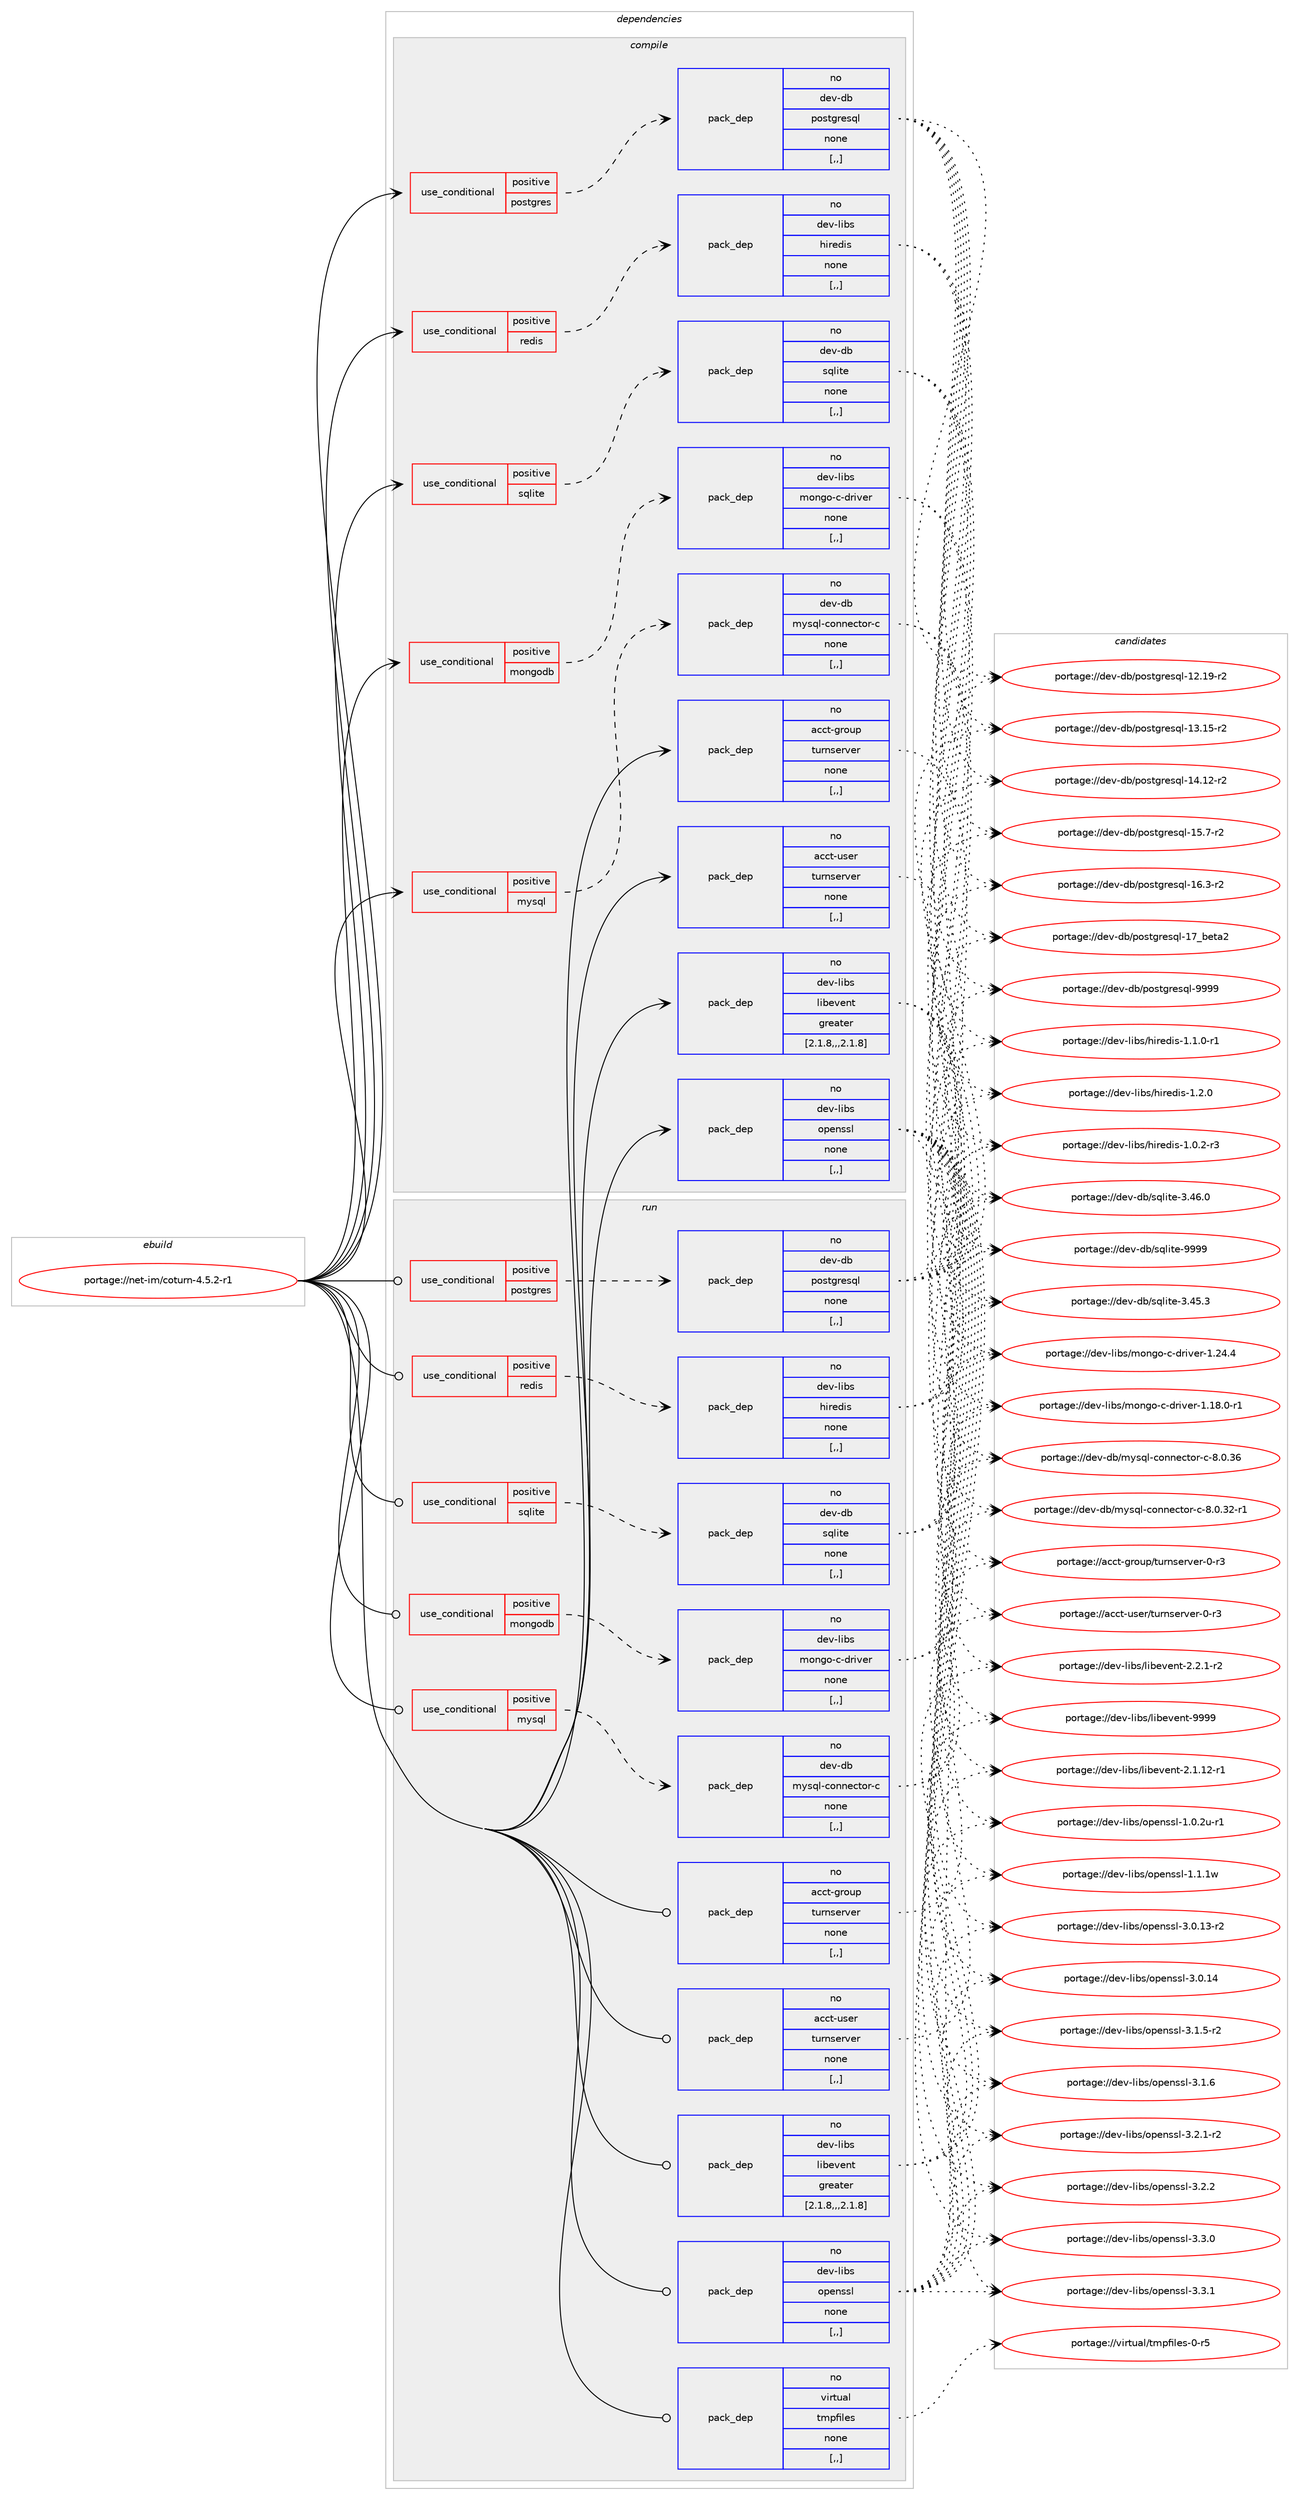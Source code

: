 digraph prolog {

# *************
# Graph options
# *************

newrank=true;
concentrate=true;
compound=true;
graph [rankdir=LR,fontname=Helvetica,fontsize=10,ranksep=1.5];#, ranksep=2.5, nodesep=0.2];
edge  [arrowhead=vee];
node  [fontname=Helvetica,fontsize=10];

# **********
# The ebuild
# **********

subgraph cluster_leftcol {
color=gray;
rank=same;
label=<<i>ebuild</i>>;
id [label="portage://net-im/coturn-4.5.2-r1", color=red, width=4, href="../net-im/coturn-4.5.2-r1.svg"];
}

# ****************
# The dependencies
# ****************

subgraph cluster_midcol {
color=gray;
label=<<i>dependencies</i>>;
subgraph cluster_compile {
fillcolor="#eeeeee";
style=filled;
label=<<i>compile</i>>;
subgraph cond88921 {
dependency342057 [label=<<TABLE BORDER="0" CELLBORDER="1" CELLSPACING="0" CELLPADDING="4"><TR><TD ROWSPAN="3" CELLPADDING="10">use_conditional</TD></TR><TR><TD>positive</TD></TR><TR><TD>mongodb</TD></TR></TABLE>>, shape=none, color=red];
subgraph pack250592 {
dependency342058 [label=<<TABLE BORDER="0" CELLBORDER="1" CELLSPACING="0" CELLPADDING="4" WIDTH="220"><TR><TD ROWSPAN="6" CELLPADDING="30">pack_dep</TD></TR><TR><TD WIDTH="110">no</TD></TR><TR><TD>dev-libs</TD></TR><TR><TD>mongo-c-driver</TD></TR><TR><TD>none</TD></TR><TR><TD>[,,]</TD></TR></TABLE>>, shape=none, color=blue];
}
dependency342057:e -> dependency342058:w [weight=20,style="dashed",arrowhead="vee"];
}
id:e -> dependency342057:w [weight=20,style="solid",arrowhead="vee"];
subgraph cond88922 {
dependency342059 [label=<<TABLE BORDER="0" CELLBORDER="1" CELLSPACING="0" CELLPADDING="4"><TR><TD ROWSPAN="3" CELLPADDING="10">use_conditional</TD></TR><TR><TD>positive</TD></TR><TR><TD>mysql</TD></TR></TABLE>>, shape=none, color=red];
subgraph pack250593 {
dependency342060 [label=<<TABLE BORDER="0" CELLBORDER="1" CELLSPACING="0" CELLPADDING="4" WIDTH="220"><TR><TD ROWSPAN="6" CELLPADDING="30">pack_dep</TD></TR><TR><TD WIDTH="110">no</TD></TR><TR><TD>dev-db</TD></TR><TR><TD>mysql-connector-c</TD></TR><TR><TD>none</TD></TR><TR><TD>[,,]</TD></TR></TABLE>>, shape=none, color=blue];
}
dependency342059:e -> dependency342060:w [weight=20,style="dashed",arrowhead="vee"];
}
id:e -> dependency342059:w [weight=20,style="solid",arrowhead="vee"];
subgraph cond88923 {
dependency342061 [label=<<TABLE BORDER="0" CELLBORDER="1" CELLSPACING="0" CELLPADDING="4"><TR><TD ROWSPAN="3" CELLPADDING="10">use_conditional</TD></TR><TR><TD>positive</TD></TR><TR><TD>postgres</TD></TR></TABLE>>, shape=none, color=red];
subgraph pack250594 {
dependency342062 [label=<<TABLE BORDER="0" CELLBORDER="1" CELLSPACING="0" CELLPADDING="4" WIDTH="220"><TR><TD ROWSPAN="6" CELLPADDING="30">pack_dep</TD></TR><TR><TD WIDTH="110">no</TD></TR><TR><TD>dev-db</TD></TR><TR><TD>postgresql</TD></TR><TR><TD>none</TD></TR><TR><TD>[,,]</TD></TR></TABLE>>, shape=none, color=blue];
}
dependency342061:e -> dependency342062:w [weight=20,style="dashed",arrowhead="vee"];
}
id:e -> dependency342061:w [weight=20,style="solid",arrowhead="vee"];
subgraph cond88924 {
dependency342063 [label=<<TABLE BORDER="0" CELLBORDER="1" CELLSPACING="0" CELLPADDING="4"><TR><TD ROWSPAN="3" CELLPADDING="10">use_conditional</TD></TR><TR><TD>positive</TD></TR><TR><TD>redis</TD></TR></TABLE>>, shape=none, color=red];
subgraph pack250595 {
dependency342064 [label=<<TABLE BORDER="0" CELLBORDER="1" CELLSPACING="0" CELLPADDING="4" WIDTH="220"><TR><TD ROWSPAN="6" CELLPADDING="30">pack_dep</TD></TR><TR><TD WIDTH="110">no</TD></TR><TR><TD>dev-libs</TD></TR><TR><TD>hiredis</TD></TR><TR><TD>none</TD></TR><TR><TD>[,,]</TD></TR></TABLE>>, shape=none, color=blue];
}
dependency342063:e -> dependency342064:w [weight=20,style="dashed",arrowhead="vee"];
}
id:e -> dependency342063:w [weight=20,style="solid",arrowhead="vee"];
subgraph cond88925 {
dependency342065 [label=<<TABLE BORDER="0" CELLBORDER="1" CELLSPACING="0" CELLPADDING="4"><TR><TD ROWSPAN="3" CELLPADDING="10">use_conditional</TD></TR><TR><TD>positive</TD></TR><TR><TD>sqlite</TD></TR></TABLE>>, shape=none, color=red];
subgraph pack250596 {
dependency342066 [label=<<TABLE BORDER="0" CELLBORDER="1" CELLSPACING="0" CELLPADDING="4" WIDTH="220"><TR><TD ROWSPAN="6" CELLPADDING="30">pack_dep</TD></TR><TR><TD WIDTH="110">no</TD></TR><TR><TD>dev-db</TD></TR><TR><TD>sqlite</TD></TR><TR><TD>none</TD></TR><TR><TD>[,,]</TD></TR></TABLE>>, shape=none, color=blue];
}
dependency342065:e -> dependency342066:w [weight=20,style="dashed",arrowhead="vee"];
}
id:e -> dependency342065:w [weight=20,style="solid",arrowhead="vee"];
subgraph pack250597 {
dependency342067 [label=<<TABLE BORDER="0" CELLBORDER="1" CELLSPACING="0" CELLPADDING="4" WIDTH="220"><TR><TD ROWSPAN="6" CELLPADDING="30">pack_dep</TD></TR><TR><TD WIDTH="110">no</TD></TR><TR><TD>acct-group</TD></TR><TR><TD>turnserver</TD></TR><TR><TD>none</TD></TR><TR><TD>[,,]</TD></TR></TABLE>>, shape=none, color=blue];
}
id:e -> dependency342067:w [weight=20,style="solid",arrowhead="vee"];
subgraph pack250598 {
dependency342068 [label=<<TABLE BORDER="0" CELLBORDER="1" CELLSPACING="0" CELLPADDING="4" WIDTH="220"><TR><TD ROWSPAN="6" CELLPADDING="30">pack_dep</TD></TR><TR><TD WIDTH="110">no</TD></TR><TR><TD>acct-user</TD></TR><TR><TD>turnserver</TD></TR><TR><TD>none</TD></TR><TR><TD>[,,]</TD></TR></TABLE>>, shape=none, color=blue];
}
id:e -> dependency342068:w [weight=20,style="solid",arrowhead="vee"];
subgraph pack250599 {
dependency342069 [label=<<TABLE BORDER="0" CELLBORDER="1" CELLSPACING="0" CELLPADDING="4" WIDTH="220"><TR><TD ROWSPAN="6" CELLPADDING="30">pack_dep</TD></TR><TR><TD WIDTH="110">no</TD></TR><TR><TD>dev-libs</TD></TR><TR><TD>libevent</TD></TR><TR><TD>greater</TD></TR><TR><TD>[2.1.8,,,2.1.8]</TD></TR></TABLE>>, shape=none, color=blue];
}
id:e -> dependency342069:w [weight=20,style="solid",arrowhead="vee"];
subgraph pack250600 {
dependency342070 [label=<<TABLE BORDER="0" CELLBORDER="1" CELLSPACING="0" CELLPADDING="4" WIDTH="220"><TR><TD ROWSPAN="6" CELLPADDING="30">pack_dep</TD></TR><TR><TD WIDTH="110">no</TD></TR><TR><TD>dev-libs</TD></TR><TR><TD>openssl</TD></TR><TR><TD>none</TD></TR><TR><TD>[,,]</TD></TR></TABLE>>, shape=none, color=blue];
}
id:e -> dependency342070:w [weight=20,style="solid",arrowhead="vee"];
}
subgraph cluster_compileandrun {
fillcolor="#eeeeee";
style=filled;
label=<<i>compile and run</i>>;
}
subgraph cluster_run {
fillcolor="#eeeeee";
style=filled;
label=<<i>run</i>>;
subgraph cond88926 {
dependency342071 [label=<<TABLE BORDER="0" CELLBORDER="1" CELLSPACING="0" CELLPADDING="4"><TR><TD ROWSPAN="3" CELLPADDING="10">use_conditional</TD></TR><TR><TD>positive</TD></TR><TR><TD>mongodb</TD></TR></TABLE>>, shape=none, color=red];
subgraph pack250601 {
dependency342072 [label=<<TABLE BORDER="0" CELLBORDER="1" CELLSPACING="0" CELLPADDING="4" WIDTH="220"><TR><TD ROWSPAN="6" CELLPADDING="30">pack_dep</TD></TR><TR><TD WIDTH="110">no</TD></TR><TR><TD>dev-libs</TD></TR><TR><TD>mongo-c-driver</TD></TR><TR><TD>none</TD></TR><TR><TD>[,,]</TD></TR></TABLE>>, shape=none, color=blue];
}
dependency342071:e -> dependency342072:w [weight=20,style="dashed",arrowhead="vee"];
}
id:e -> dependency342071:w [weight=20,style="solid",arrowhead="odot"];
subgraph cond88927 {
dependency342073 [label=<<TABLE BORDER="0" CELLBORDER="1" CELLSPACING="0" CELLPADDING="4"><TR><TD ROWSPAN="3" CELLPADDING="10">use_conditional</TD></TR><TR><TD>positive</TD></TR><TR><TD>mysql</TD></TR></TABLE>>, shape=none, color=red];
subgraph pack250602 {
dependency342074 [label=<<TABLE BORDER="0" CELLBORDER="1" CELLSPACING="0" CELLPADDING="4" WIDTH="220"><TR><TD ROWSPAN="6" CELLPADDING="30">pack_dep</TD></TR><TR><TD WIDTH="110">no</TD></TR><TR><TD>dev-db</TD></TR><TR><TD>mysql-connector-c</TD></TR><TR><TD>none</TD></TR><TR><TD>[,,]</TD></TR></TABLE>>, shape=none, color=blue];
}
dependency342073:e -> dependency342074:w [weight=20,style="dashed",arrowhead="vee"];
}
id:e -> dependency342073:w [weight=20,style="solid",arrowhead="odot"];
subgraph cond88928 {
dependency342075 [label=<<TABLE BORDER="0" CELLBORDER="1" CELLSPACING="0" CELLPADDING="4"><TR><TD ROWSPAN="3" CELLPADDING="10">use_conditional</TD></TR><TR><TD>positive</TD></TR><TR><TD>postgres</TD></TR></TABLE>>, shape=none, color=red];
subgraph pack250603 {
dependency342076 [label=<<TABLE BORDER="0" CELLBORDER="1" CELLSPACING="0" CELLPADDING="4" WIDTH="220"><TR><TD ROWSPAN="6" CELLPADDING="30">pack_dep</TD></TR><TR><TD WIDTH="110">no</TD></TR><TR><TD>dev-db</TD></TR><TR><TD>postgresql</TD></TR><TR><TD>none</TD></TR><TR><TD>[,,]</TD></TR></TABLE>>, shape=none, color=blue];
}
dependency342075:e -> dependency342076:w [weight=20,style="dashed",arrowhead="vee"];
}
id:e -> dependency342075:w [weight=20,style="solid",arrowhead="odot"];
subgraph cond88929 {
dependency342077 [label=<<TABLE BORDER="0" CELLBORDER="1" CELLSPACING="0" CELLPADDING="4"><TR><TD ROWSPAN="3" CELLPADDING="10">use_conditional</TD></TR><TR><TD>positive</TD></TR><TR><TD>redis</TD></TR></TABLE>>, shape=none, color=red];
subgraph pack250604 {
dependency342078 [label=<<TABLE BORDER="0" CELLBORDER="1" CELLSPACING="0" CELLPADDING="4" WIDTH="220"><TR><TD ROWSPAN="6" CELLPADDING="30">pack_dep</TD></TR><TR><TD WIDTH="110">no</TD></TR><TR><TD>dev-libs</TD></TR><TR><TD>hiredis</TD></TR><TR><TD>none</TD></TR><TR><TD>[,,]</TD></TR></TABLE>>, shape=none, color=blue];
}
dependency342077:e -> dependency342078:w [weight=20,style="dashed",arrowhead="vee"];
}
id:e -> dependency342077:w [weight=20,style="solid",arrowhead="odot"];
subgraph cond88930 {
dependency342079 [label=<<TABLE BORDER="0" CELLBORDER="1" CELLSPACING="0" CELLPADDING="4"><TR><TD ROWSPAN="3" CELLPADDING="10">use_conditional</TD></TR><TR><TD>positive</TD></TR><TR><TD>sqlite</TD></TR></TABLE>>, shape=none, color=red];
subgraph pack250605 {
dependency342080 [label=<<TABLE BORDER="0" CELLBORDER="1" CELLSPACING="0" CELLPADDING="4" WIDTH="220"><TR><TD ROWSPAN="6" CELLPADDING="30">pack_dep</TD></TR><TR><TD WIDTH="110">no</TD></TR><TR><TD>dev-db</TD></TR><TR><TD>sqlite</TD></TR><TR><TD>none</TD></TR><TR><TD>[,,]</TD></TR></TABLE>>, shape=none, color=blue];
}
dependency342079:e -> dependency342080:w [weight=20,style="dashed",arrowhead="vee"];
}
id:e -> dependency342079:w [weight=20,style="solid",arrowhead="odot"];
subgraph pack250606 {
dependency342081 [label=<<TABLE BORDER="0" CELLBORDER="1" CELLSPACING="0" CELLPADDING="4" WIDTH="220"><TR><TD ROWSPAN="6" CELLPADDING="30">pack_dep</TD></TR><TR><TD WIDTH="110">no</TD></TR><TR><TD>acct-group</TD></TR><TR><TD>turnserver</TD></TR><TR><TD>none</TD></TR><TR><TD>[,,]</TD></TR></TABLE>>, shape=none, color=blue];
}
id:e -> dependency342081:w [weight=20,style="solid",arrowhead="odot"];
subgraph pack250607 {
dependency342082 [label=<<TABLE BORDER="0" CELLBORDER="1" CELLSPACING="0" CELLPADDING="4" WIDTH="220"><TR><TD ROWSPAN="6" CELLPADDING="30">pack_dep</TD></TR><TR><TD WIDTH="110">no</TD></TR><TR><TD>acct-user</TD></TR><TR><TD>turnserver</TD></TR><TR><TD>none</TD></TR><TR><TD>[,,]</TD></TR></TABLE>>, shape=none, color=blue];
}
id:e -> dependency342082:w [weight=20,style="solid",arrowhead="odot"];
subgraph pack250608 {
dependency342083 [label=<<TABLE BORDER="0" CELLBORDER="1" CELLSPACING="0" CELLPADDING="4" WIDTH="220"><TR><TD ROWSPAN="6" CELLPADDING="30">pack_dep</TD></TR><TR><TD WIDTH="110">no</TD></TR><TR><TD>dev-libs</TD></TR><TR><TD>libevent</TD></TR><TR><TD>greater</TD></TR><TR><TD>[2.1.8,,,2.1.8]</TD></TR></TABLE>>, shape=none, color=blue];
}
id:e -> dependency342083:w [weight=20,style="solid",arrowhead="odot"];
subgraph pack250609 {
dependency342084 [label=<<TABLE BORDER="0" CELLBORDER="1" CELLSPACING="0" CELLPADDING="4" WIDTH="220"><TR><TD ROWSPAN="6" CELLPADDING="30">pack_dep</TD></TR><TR><TD WIDTH="110">no</TD></TR><TR><TD>dev-libs</TD></TR><TR><TD>openssl</TD></TR><TR><TD>none</TD></TR><TR><TD>[,,]</TD></TR></TABLE>>, shape=none, color=blue];
}
id:e -> dependency342084:w [weight=20,style="solid",arrowhead="odot"];
subgraph pack250610 {
dependency342085 [label=<<TABLE BORDER="0" CELLBORDER="1" CELLSPACING="0" CELLPADDING="4" WIDTH="220"><TR><TD ROWSPAN="6" CELLPADDING="30">pack_dep</TD></TR><TR><TD WIDTH="110">no</TD></TR><TR><TD>virtual</TD></TR><TR><TD>tmpfiles</TD></TR><TR><TD>none</TD></TR><TR><TD>[,,]</TD></TR></TABLE>>, shape=none, color=blue];
}
id:e -> dependency342085:w [weight=20,style="solid",arrowhead="odot"];
}
}

# **************
# The candidates
# **************

subgraph cluster_choices {
rank=same;
color=gray;
label=<<i>candidates</i>>;

subgraph choice250592 {
color=black;
nodesep=1;
choice100101118451081059811547109111110103111459945100114105118101114454946495646484511449 [label="portage://dev-libs/mongo-c-driver-1.18.0-r1", color=red, width=4,href="../dev-libs/mongo-c-driver-1.18.0-r1.svg"];
choice10010111845108105981154710911111010311145994510011410511810111445494650524652 [label="portage://dev-libs/mongo-c-driver-1.24.4", color=red, width=4,href="../dev-libs/mongo-c-driver-1.24.4.svg"];
dependency342058:e -> choice100101118451081059811547109111110103111459945100114105118101114454946495646484511449:w [style=dotted,weight="100"];
dependency342058:e -> choice10010111845108105981154710911111010311145994510011410511810111445494650524652:w [style=dotted,weight="100"];
}
subgraph choice250593 {
color=black;
nodesep=1;
choice1001011184510098471091211151131084599111110110101991161111144599455646484651504511449 [label="portage://dev-db/mysql-connector-c-8.0.32-r1", color=red, width=4,href="../dev-db/mysql-connector-c-8.0.32-r1.svg"];
choice100101118451009847109121115113108459911111011010199116111114459945564648465154 [label="portage://dev-db/mysql-connector-c-8.0.36", color=red, width=4,href="../dev-db/mysql-connector-c-8.0.36.svg"];
dependency342060:e -> choice1001011184510098471091211151131084599111110110101991161111144599455646484651504511449:w [style=dotted,weight="100"];
dependency342060:e -> choice100101118451009847109121115113108459911111011010199116111114459945564648465154:w [style=dotted,weight="100"];
}
subgraph choice250594 {
color=black;
nodesep=1;
choice1001011184510098471121111151161031141011151131084549504649574511450 [label="portage://dev-db/postgresql-12.19-r2", color=red, width=4,href="../dev-db/postgresql-12.19-r2.svg"];
choice1001011184510098471121111151161031141011151131084549514649534511450 [label="portage://dev-db/postgresql-13.15-r2", color=red, width=4,href="../dev-db/postgresql-13.15-r2.svg"];
choice1001011184510098471121111151161031141011151131084549524649504511450 [label="portage://dev-db/postgresql-14.12-r2", color=red, width=4,href="../dev-db/postgresql-14.12-r2.svg"];
choice10010111845100984711211111511610311410111511310845495346554511450 [label="portage://dev-db/postgresql-15.7-r2", color=red, width=4,href="../dev-db/postgresql-15.7-r2.svg"];
choice10010111845100984711211111511610311410111511310845495446514511450 [label="portage://dev-db/postgresql-16.3-r2", color=red, width=4,href="../dev-db/postgresql-16.3-r2.svg"];
choice10010111845100984711211111511610311410111511310845495595981011169750 [label="portage://dev-db/postgresql-17_beta2", color=red, width=4,href="../dev-db/postgresql-17_beta2.svg"];
choice1001011184510098471121111151161031141011151131084557575757 [label="portage://dev-db/postgresql-9999", color=red, width=4,href="../dev-db/postgresql-9999.svg"];
dependency342062:e -> choice1001011184510098471121111151161031141011151131084549504649574511450:w [style=dotted,weight="100"];
dependency342062:e -> choice1001011184510098471121111151161031141011151131084549514649534511450:w [style=dotted,weight="100"];
dependency342062:e -> choice1001011184510098471121111151161031141011151131084549524649504511450:w [style=dotted,weight="100"];
dependency342062:e -> choice10010111845100984711211111511610311410111511310845495346554511450:w [style=dotted,weight="100"];
dependency342062:e -> choice10010111845100984711211111511610311410111511310845495446514511450:w [style=dotted,weight="100"];
dependency342062:e -> choice10010111845100984711211111511610311410111511310845495595981011169750:w [style=dotted,weight="100"];
dependency342062:e -> choice1001011184510098471121111151161031141011151131084557575757:w [style=dotted,weight="100"];
}
subgraph choice250595 {
color=black;
nodesep=1;
choice1001011184510810598115471041051141011001051154549464846504511451 [label="portage://dev-libs/hiredis-1.0.2-r3", color=red, width=4,href="../dev-libs/hiredis-1.0.2-r3.svg"];
choice1001011184510810598115471041051141011001051154549464946484511449 [label="portage://dev-libs/hiredis-1.1.0-r1", color=red, width=4,href="../dev-libs/hiredis-1.1.0-r1.svg"];
choice100101118451081059811547104105114101100105115454946504648 [label="portage://dev-libs/hiredis-1.2.0", color=red, width=4,href="../dev-libs/hiredis-1.2.0.svg"];
dependency342064:e -> choice1001011184510810598115471041051141011001051154549464846504511451:w [style=dotted,weight="100"];
dependency342064:e -> choice1001011184510810598115471041051141011001051154549464946484511449:w [style=dotted,weight="100"];
dependency342064:e -> choice100101118451081059811547104105114101100105115454946504648:w [style=dotted,weight="100"];
}
subgraph choice250596 {
color=black;
nodesep=1;
choice10010111845100984711511310810511610145514652534651 [label="portage://dev-db/sqlite-3.45.3", color=red, width=4,href="../dev-db/sqlite-3.45.3.svg"];
choice10010111845100984711511310810511610145514652544648 [label="portage://dev-db/sqlite-3.46.0", color=red, width=4,href="../dev-db/sqlite-3.46.0.svg"];
choice1001011184510098471151131081051161014557575757 [label="portage://dev-db/sqlite-9999", color=red, width=4,href="../dev-db/sqlite-9999.svg"];
dependency342066:e -> choice10010111845100984711511310810511610145514652534651:w [style=dotted,weight="100"];
dependency342066:e -> choice10010111845100984711511310810511610145514652544648:w [style=dotted,weight="100"];
dependency342066:e -> choice1001011184510098471151131081051161014557575757:w [style=dotted,weight="100"];
}
subgraph choice250597 {
color=black;
nodesep=1;
choice979999116451031141111171124711611711411011510111411810111445484511451 [label="portage://acct-group/turnserver-0-r3", color=red, width=4,href="../acct-group/turnserver-0-r3.svg"];
dependency342067:e -> choice979999116451031141111171124711611711411011510111411810111445484511451:w [style=dotted,weight="100"];
}
subgraph choice250598 {
color=black;
nodesep=1;
choice979999116451171151011144711611711411011510111411810111445484511451 [label="portage://acct-user/turnserver-0-r3", color=red, width=4,href="../acct-user/turnserver-0-r3.svg"];
dependency342068:e -> choice979999116451171151011144711611711411011510111411810111445484511451:w [style=dotted,weight="100"];
}
subgraph choice250599 {
color=black;
nodesep=1;
choice10010111845108105981154710810598101118101110116455046494649504511449 [label="portage://dev-libs/libevent-2.1.12-r1", color=red, width=4,href="../dev-libs/libevent-2.1.12-r1.svg"];
choice100101118451081059811547108105981011181011101164550465046494511450 [label="portage://dev-libs/libevent-2.2.1-r2", color=red, width=4,href="../dev-libs/libevent-2.2.1-r2.svg"];
choice100101118451081059811547108105981011181011101164557575757 [label="portage://dev-libs/libevent-9999", color=red, width=4,href="../dev-libs/libevent-9999.svg"];
dependency342069:e -> choice10010111845108105981154710810598101118101110116455046494649504511449:w [style=dotted,weight="100"];
dependency342069:e -> choice100101118451081059811547108105981011181011101164550465046494511450:w [style=dotted,weight="100"];
dependency342069:e -> choice100101118451081059811547108105981011181011101164557575757:w [style=dotted,weight="100"];
}
subgraph choice250600 {
color=black;
nodesep=1;
choice1001011184510810598115471111121011101151151084549464846501174511449 [label="portage://dev-libs/openssl-1.0.2u-r1", color=red, width=4,href="../dev-libs/openssl-1.0.2u-r1.svg"];
choice100101118451081059811547111112101110115115108454946494649119 [label="portage://dev-libs/openssl-1.1.1w", color=red, width=4,href="../dev-libs/openssl-1.1.1w.svg"];
choice100101118451081059811547111112101110115115108455146484649514511450 [label="portage://dev-libs/openssl-3.0.13-r2", color=red, width=4,href="../dev-libs/openssl-3.0.13-r2.svg"];
choice10010111845108105981154711111210111011511510845514648464952 [label="portage://dev-libs/openssl-3.0.14", color=red, width=4,href="../dev-libs/openssl-3.0.14.svg"];
choice1001011184510810598115471111121011101151151084551464946534511450 [label="portage://dev-libs/openssl-3.1.5-r2", color=red, width=4,href="../dev-libs/openssl-3.1.5-r2.svg"];
choice100101118451081059811547111112101110115115108455146494654 [label="portage://dev-libs/openssl-3.1.6", color=red, width=4,href="../dev-libs/openssl-3.1.6.svg"];
choice1001011184510810598115471111121011101151151084551465046494511450 [label="portage://dev-libs/openssl-3.2.1-r2", color=red, width=4,href="../dev-libs/openssl-3.2.1-r2.svg"];
choice100101118451081059811547111112101110115115108455146504650 [label="portage://dev-libs/openssl-3.2.2", color=red, width=4,href="../dev-libs/openssl-3.2.2.svg"];
choice100101118451081059811547111112101110115115108455146514648 [label="portage://dev-libs/openssl-3.3.0", color=red, width=4,href="../dev-libs/openssl-3.3.0.svg"];
choice100101118451081059811547111112101110115115108455146514649 [label="portage://dev-libs/openssl-3.3.1", color=red, width=4,href="../dev-libs/openssl-3.3.1.svg"];
dependency342070:e -> choice1001011184510810598115471111121011101151151084549464846501174511449:w [style=dotted,weight="100"];
dependency342070:e -> choice100101118451081059811547111112101110115115108454946494649119:w [style=dotted,weight="100"];
dependency342070:e -> choice100101118451081059811547111112101110115115108455146484649514511450:w [style=dotted,weight="100"];
dependency342070:e -> choice10010111845108105981154711111210111011511510845514648464952:w [style=dotted,weight="100"];
dependency342070:e -> choice1001011184510810598115471111121011101151151084551464946534511450:w [style=dotted,weight="100"];
dependency342070:e -> choice100101118451081059811547111112101110115115108455146494654:w [style=dotted,weight="100"];
dependency342070:e -> choice1001011184510810598115471111121011101151151084551465046494511450:w [style=dotted,weight="100"];
dependency342070:e -> choice100101118451081059811547111112101110115115108455146504650:w [style=dotted,weight="100"];
dependency342070:e -> choice100101118451081059811547111112101110115115108455146514648:w [style=dotted,weight="100"];
dependency342070:e -> choice100101118451081059811547111112101110115115108455146514649:w [style=dotted,weight="100"];
}
subgraph choice250601 {
color=black;
nodesep=1;
choice100101118451081059811547109111110103111459945100114105118101114454946495646484511449 [label="portage://dev-libs/mongo-c-driver-1.18.0-r1", color=red, width=4,href="../dev-libs/mongo-c-driver-1.18.0-r1.svg"];
choice10010111845108105981154710911111010311145994510011410511810111445494650524652 [label="portage://dev-libs/mongo-c-driver-1.24.4", color=red, width=4,href="../dev-libs/mongo-c-driver-1.24.4.svg"];
dependency342072:e -> choice100101118451081059811547109111110103111459945100114105118101114454946495646484511449:w [style=dotted,weight="100"];
dependency342072:e -> choice10010111845108105981154710911111010311145994510011410511810111445494650524652:w [style=dotted,weight="100"];
}
subgraph choice250602 {
color=black;
nodesep=1;
choice1001011184510098471091211151131084599111110110101991161111144599455646484651504511449 [label="portage://dev-db/mysql-connector-c-8.0.32-r1", color=red, width=4,href="../dev-db/mysql-connector-c-8.0.32-r1.svg"];
choice100101118451009847109121115113108459911111011010199116111114459945564648465154 [label="portage://dev-db/mysql-connector-c-8.0.36", color=red, width=4,href="../dev-db/mysql-connector-c-8.0.36.svg"];
dependency342074:e -> choice1001011184510098471091211151131084599111110110101991161111144599455646484651504511449:w [style=dotted,weight="100"];
dependency342074:e -> choice100101118451009847109121115113108459911111011010199116111114459945564648465154:w [style=dotted,weight="100"];
}
subgraph choice250603 {
color=black;
nodesep=1;
choice1001011184510098471121111151161031141011151131084549504649574511450 [label="portage://dev-db/postgresql-12.19-r2", color=red, width=4,href="../dev-db/postgresql-12.19-r2.svg"];
choice1001011184510098471121111151161031141011151131084549514649534511450 [label="portage://dev-db/postgresql-13.15-r2", color=red, width=4,href="../dev-db/postgresql-13.15-r2.svg"];
choice1001011184510098471121111151161031141011151131084549524649504511450 [label="portage://dev-db/postgresql-14.12-r2", color=red, width=4,href="../dev-db/postgresql-14.12-r2.svg"];
choice10010111845100984711211111511610311410111511310845495346554511450 [label="portage://dev-db/postgresql-15.7-r2", color=red, width=4,href="../dev-db/postgresql-15.7-r2.svg"];
choice10010111845100984711211111511610311410111511310845495446514511450 [label="portage://dev-db/postgresql-16.3-r2", color=red, width=4,href="../dev-db/postgresql-16.3-r2.svg"];
choice10010111845100984711211111511610311410111511310845495595981011169750 [label="portage://dev-db/postgresql-17_beta2", color=red, width=4,href="../dev-db/postgresql-17_beta2.svg"];
choice1001011184510098471121111151161031141011151131084557575757 [label="portage://dev-db/postgresql-9999", color=red, width=4,href="../dev-db/postgresql-9999.svg"];
dependency342076:e -> choice1001011184510098471121111151161031141011151131084549504649574511450:w [style=dotted,weight="100"];
dependency342076:e -> choice1001011184510098471121111151161031141011151131084549514649534511450:w [style=dotted,weight="100"];
dependency342076:e -> choice1001011184510098471121111151161031141011151131084549524649504511450:w [style=dotted,weight="100"];
dependency342076:e -> choice10010111845100984711211111511610311410111511310845495346554511450:w [style=dotted,weight="100"];
dependency342076:e -> choice10010111845100984711211111511610311410111511310845495446514511450:w [style=dotted,weight="100"];
dependency342076:e -> choice10010111845100984711211111511610311410111511310845495595981011169750:w [style=dotted,weight="100"];
dependency342076:e -> choice1001011184510098471121111151161031141011151131084557575757:w [style=dotted,weight="100"];
}
subgraph choice250604 {
color=black;
nodesep=1;
choice1001011184510810598115471041051141011001051154549464846504511451 [label="portage://dev-libs/hiredis-1.0.2-r3", color=red, width=4,href="../dev-libs/hiredis-1.0.2-r3.svg"];
choice1001011184510810598115471041051141011001051154549464946484511449 [label="portage://dev-libs/hiredis-1.1.0-r1", color=red, width=4,href="../dev-libs/hiredis-1.1.0-r1.svg"];
choice100101118451081059811547104105114101100105115454946504648 [label="portage://dev-libs/hiredis-1.2.0", color=red, width=4,href="../dev-libs/hiredis-1.2.0.svg"];
dependency342078:e -> choice1001011184510810598115471041051141011001051154549464846504511451:w [style=dotted,weight="100"];
dependency342078:e -> choice1001011184510810598115471041051141011001051154549464946484511449:w [style=dotted,weight="100"];
dependency342078:e -> choice100101118451081059811547104105114101100105115454946504648:w [style=dotted,weight="100"];
}
subgraph choice250605 {
color=black;
nodesep=1;
choice10010111845100984711511310810511610145514652534651 [label="portage://dev-db/sqlite-3.45.3", color=red, width=4,href="../dev-db/sqlite-3.45.3.svg"];
choice10010111845100984711511310810511610145514652544648 [label="portage://dev-db/sqlite-3.46.0", color=red, width=4,href="../dev-db/sqlite-3.46.0.svg"];
choice1001011184510098471151131081051161014557575757 [label="portage://dev-db/sqlite-9999", color=red, width=4,href="../dev-db/sqlite-9999.svg"];
dependency342080:e -> choice10010111845100984711511310810511610145514652534651:w [style=dotted,weight="100"];
dependency342080:e -> choice10010111845100984711511310810511610145514652544648:w [style=dotted,weight="100"];
dependency342080:e -> choice1001011184510098471151131081051161014557575757:w [style=dotted,weight="100"];
}
subgraph choice250606 {
color=black;
nodesep=1;
choice979999116451031141111171124711611711411011510111411810111445484511451 [label="portage://acct-group/turnserver-0-r3", color=red, width=4,href="../acct-group/turnserver-0-r3.svg"];
dependency342081:e -> choice979999116451031141111171124711611711411011510111411810111445484511451:w [style=dotted,weight="100"];
}
subgraph choice250607 {
color=black;
nodesep=1;
choice979999116451171151011144711611711411011510111411810111445484511451 [label="portage://acct-user/turnserver-0-r3", color=red, width=4,href="../acct-user/turnserver-0-r3.svg"];
dependency342082:e -> choice979999116451171151011144711611711411011510111411810111445484511451:w [style=dotted,weight="100"];
}
subgraph choice250608 {
color=black;
nodesep=1;
choice10010111845108105981154710810598101118101110116455046494649504511449 [label="portage://dev-libs/libevent-2.1.12-r1", color=red, width=4,href="../dev-libs/libevent-2.1.12-r1.svg"];
choice100101118451081059811547108105981011181011101164550465046494511450 [label="portage://dev-libs/libevent-2.2.1-r2", color=red, width=4,href="../dev-libs/libevent-2.2.1-r2.svg"];
choice100101118451081059811547108105981011181011101164557575757 [label="portage://dev-libs/libevent-9999", color=red, width=4,href="../dev-libs/libevent-9999.svg"];
dependency342083:e -> choice10010111845108105981154710810598101118101110116455046494649504511449:w [style=dotted,weight="100"];
dependency342083:e -> choice100101118451081059811547108105981011181011101164550465046494511450:w [style=dotted,weight="100"];
dependency342083:e -> choice100101118451081059811547108105981011181011101164557575757:w [style=dotted,weight="100"];
}
subgraph choice250609 {
color=black;
nodesep=1;
choice1001011184510810598115471111121011101151151084549464846501174511449 [label="portage://dev-libs/openssl-1.0.2u-r1", color=red, width=4,href="../dev-libs/openssl-1.0.2u-r1.svg"];
choice100101118451081059811547111112101110115115108454946494649119 [label="portage://dev-libs/openssl-1.1.1w", color=red, width=4,href="../dev-libs/openssl-1.1.1w.svg"];
choice100101118451081059811547111112101110115115108455146484649514511450 [label="portage://dev-libs/openssl-3.0.13-r2", color=red, width=4,href="../dev-libs/openssl-3.0.13-r2.svg"];
choice10010111845108105981154711111210111011511510845514648464952 [label="portage://dev-libs/openssl-3.0.14", color=red, width=4,href="../dev-libs/openssl-3.0.14.svg"];
choice1001011184510810598115471111121011101151151084551464946534511450 [label="portage://dev-libs/openssl-3.1.5-r2", color=red, width=4,href="../dev-libs/openssl-3.1.5-r2.svg"];
choice100101118451081059811547111112101110115115108455146494654 [label="portage://dev-libs/openssl-3.1.6", color=red, width=4,href="../dev-libs/openssl-3.1.6.svg"];
choice1001011184510810598115471111121011101151151084551465046494511450 [label="portage://dev-libs/openssl-3.2.1-r2", color=red, width=4,href="../dev-libs/openssl-3.2.1-r2.svg"];
choice100101118451081059811547111112101110115115108455146504650 [label="portage://dev-libs/openssl-3.2.2", color=red, width=4,href="../dev-libs/openssl-3.2.2.svg"];
choice100101118451081059811547111112101110115115108455146514648 [label="portage://dev-libs/openssl-3.3.0", color=red, width=4,href="../dev-libs/openssl-3.3.0.svg"];
choice100101118451081059811547111112101110115115108455146514649 [label="portage://dev-libs/openssl-3.3.1", color=red, width=4,href="../dev-libs/openssl-3.3.1.svg"];
dependency342084:e -> choice1001011184510810598115471111121011101151151084549464846501174511449:w [style=dotted,weight="100"];
dependency342084:e -> choice100101118451081059811547111112101110115115108454946494649119:w [style=dotted,weight="100"];
dependency342084:e -> choice100101118451081059811547111112101110115115108455146484649514511450:w [style=dotted,weight="100"];
dependency342084:e -> choice10010111845108105981154711111210111011511510845514648464952:w [style=dotted,weight="100"];
dependency342084:e -> choice1001011184510810598115471111121011101151151084551464946534511450:w [style=dotted,weight="100"];
dependency342084:e -> choice100101118451081059811547111112101110115115108455146494654:w [style=dotted,weight="100"];
dependency342084:e -> choice1001011184510810598115471111121011101151151084551465046494511450:w [style=dotted,weight="100"];
dependency342084:e -> choice100101118451081059811547111112101110115115108455146504650:w [style=dotted,weight="100"];
dependency342084:e -> choice100101118451081059811547111112101110115115108455146514648:w [style=dotted,weight="100"];
dependency342084:e -> choice100101118451081059811547111112101110115115108455146514649:w [style=dotted,weight="100"];
}
subgraph choice250610 {
color=black;
nodesep=1;
choice118105114116117971084711610911210210510810111545484511453 [label="portage://virtual/tmpfiles-0-r5", color=red, width=4,href="../virtual/tmpfiles-0-r5.svg"];
dependency342085:e -> choice118105114116117971084711610911210210510810111545484511453:w [style=dotted,weight="100"];
}
}

}
